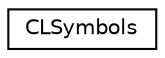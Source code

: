digraph "Graphical Class Hierarchy"
{
 // LATEX_PDF_SIZE
  edge [fontname="Helvetica",fontsize="10",labelfontname="Helvetica",labelfontsize="10"];
  node [fontname="Helvetica",fontsize="10",shape=record];
  rankdir="LR";
  Node0 [label="CLSymbols",height=0.2,width=0.4,color="black", fillcolor="white", style="filled",URL="$classarm__compute_1_1_c_l_symbols.xhtml",tooltip="Class for loading OpenCL symbols."];
}

